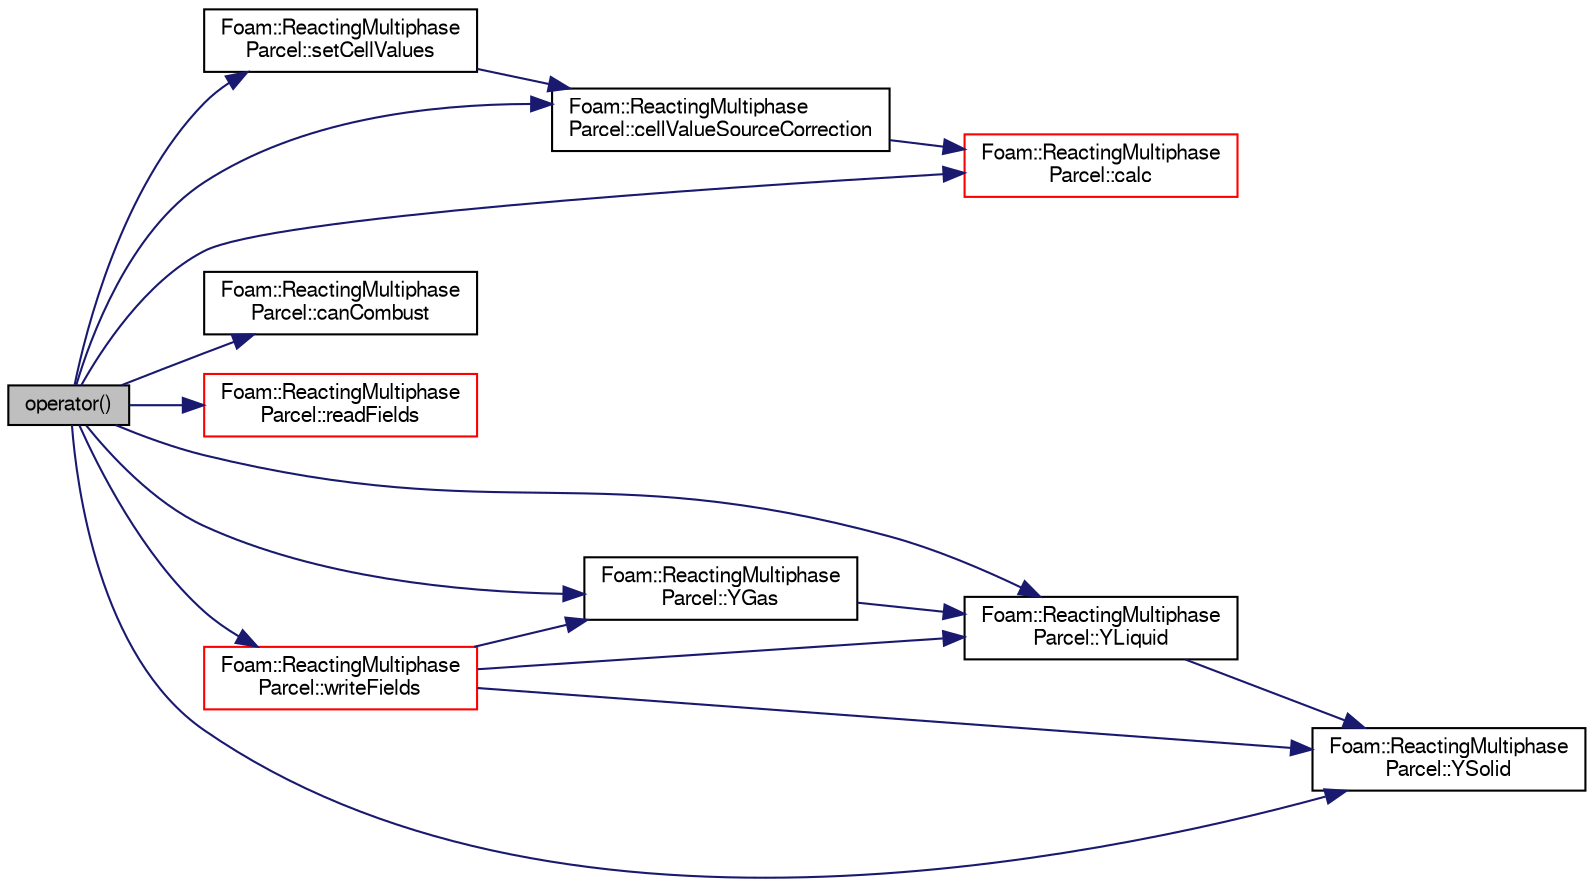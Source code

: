 digraph "operator()"
{
  bgcolor="transparent";
  edge [fontname="FreeSans",fontsize="10",labelfontname="FreeSans",labelfontsize="10"];
  node [fontname="FreeSans",fontsize="10",shape=record];
  rankdir="LR";
  Node2 [label="operator()",height=0.2,width=0.4,color="black", fillcolor="grey75", style="filled", fontcolor="black"];
  Node2 -> Node3 [color="midnightblue",fontsize="10",style="solid",fontname="FreeSans"];
  Node3 [label="Foam::ReactingMultiphase\lParcel::calc",height=0.2,width=0.4,color="red",URL="$a23910.html#a1c2aa9de8e2381d1a7be78bd687fd255",tooltip="Update parcel properties over the time interval. "];
  Node2 -> Node30 [color="midnightblue",fontsize="10",style="solid",fontname="FreeSans"];
  Node30 [label="Foam::ReactingMultiphase\lParcel::canCombust",height=0.2,width=0.4,color="black",URL="$a23910.html#a797253cc94c9f871b2f58312e4913c41",tooltip="Return const access to the canCombust flag. "];
  Node2 -> Node31 [color="midnightblue",fontsize="10",style="solid",fontname="FreeSans"];
  Node31 [label="Foam::ReactingMultiphase\lParcel::cellValueSourceCorrection",height=0.2,width=0.4,color="black",URL="$a23910.html#a12514aea0fca411ec9a08597bd2e709d",tooltip="Correct cell values using latest transfer information. "];
  Node31 -> Node3 [color="midnightblue",fontsize="10",style="solid",fontname="FreeSans"];
  Node2 -> Node32 [color="midnightblue",fontsize="10",style="solid",fontname="FreeSans"];
  Node32 [label="Foam::ReactingMultiphase\lParcel::readFields",height=0.2,width=0.4,color="red",URL="$a23910.html#aef842d059922eaaa167c7b8c37378e17",tooltip="Read. "];
  Node2 -> Node37 [color="midnightblue",fontsize="10",style="solid",fontname="FreeSans"];
  Node37 [label="Foam::ReactingMultiphase\lParcel::setCellValues",height=0.2,width=0.4,color="black",URL="$a23910.html#a41280fa67cfd5c60a05387baa00989df",tooltip="Set cell values. "];
  Node37 -> Node31 [color="midnightblue",fontsize="10",style="solid",fontname="FreeSans"];
  Node2 -> Node38 [color="midnightblue",fontsize="10",style="solid",fontname="FreeSans"];
  Node38 [label="Foam::ReactingMultiphase\lParcel::writeFields",height=0.2,width=0.4,color="red",URL="$a23910.html#a64adf0008b4736131ce199c3a2c5ffd7",tooltip="Write. "];
  Node38 -> Node333 [color="midnightblue",fontsize="10",style="solid",fontname="FreeSans"];
  Node333 [label="Foam::ReactingMultiphase\lParcel::YGas",height=0.2,width=0.4,color="black",URL="$a23910.html#a81cb48c6e2ec9df2e414162d5993020d",tooltip="Return const access to mass fractions of gases. "];
  Node333 -> Node334 [color="midnightblue",fontsize="10",style="solid",fontname="FreeSans"];
  Node334 [label="Foam::ReactingMultiphase\lParcel::YLiquid",height=0.2,width=0.4,color="black",URL="$a23910.html#ae4f373932bbc1fd4c5378522b5acabe6",tooltip="Return const access to mass fractions of liquids. "];
  Node334 -> Node335 [color="midnightblue",fontsize="10",style="solid",fontname="FreeSans"];
  Node335 [label="Foam::ReactingMultiphase\lParcel::YSolid",height=0.2,width=0.4,color="black",URL="$a23910.html#ad310829df68499b8fe82c5228d713d33",tooltip="Return const access to mass fractions of solids. "];
  Node38 -> Node334 [color="midnightblue",fontsize="10",style="solid",fontname="FreeSans"];
  Node38 -> Node335 [color="midnightblue",fontsize="10",style="solid",fontname="FreeSans"];
  Node2 -> Node333 [color="midnightblue",fontsize="10",style="solid",fontname="FreeSans"];
  Node2 -> Node334 [color="midnightblue",fontsize="10",style="solid",fontname="FreeSans"];
  Node2 -> Node335 [color="midnightblue",fontsize="10",style="solid",fontname="FreeSans"];
}
